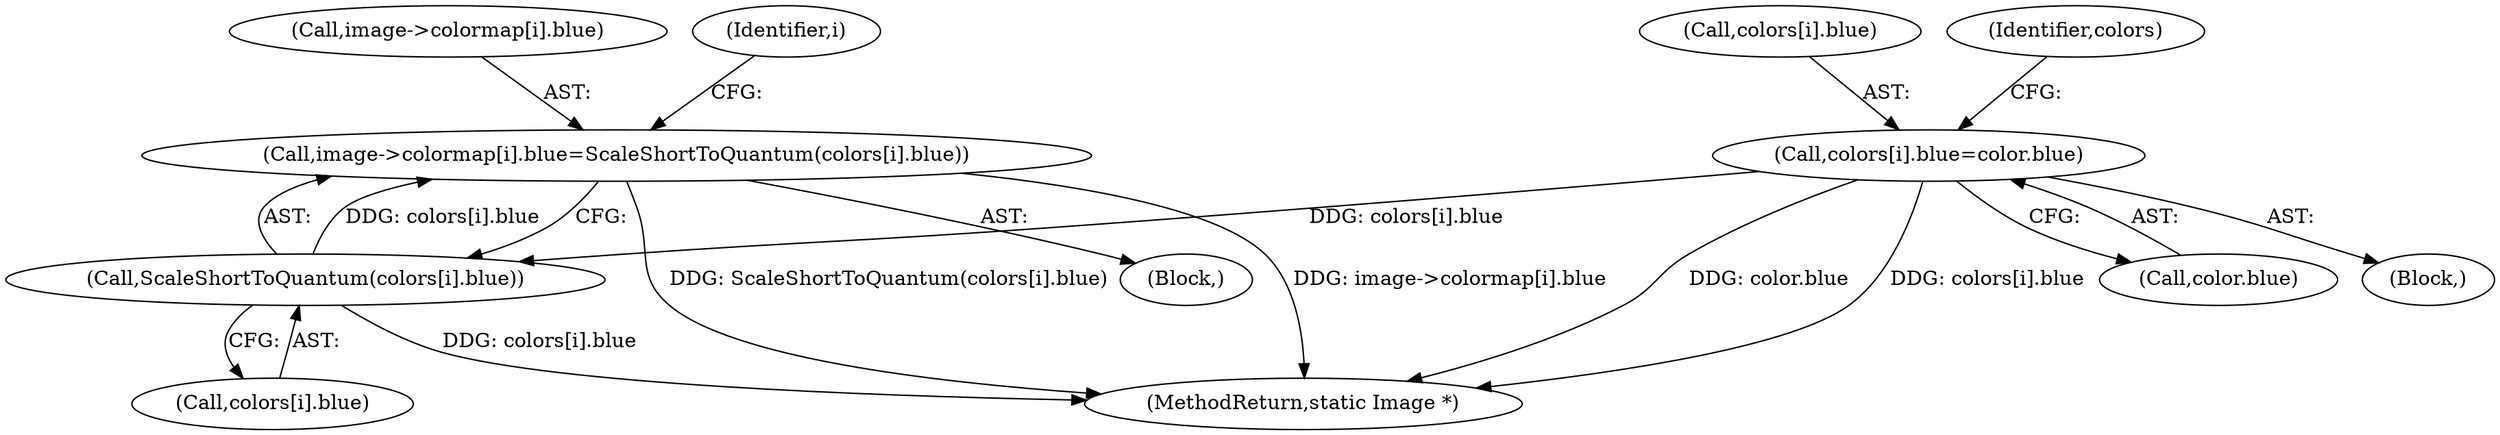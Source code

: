 digraph "0_ImageMagick6_f663dfb8431c97d95682a2b533cca1c8233d21b4@array" {
"1001677" [label="(Call,image->colormap[i].blue=ScaleShortToQuantum(colors[i].blue))"];
"1001685" [label="(Call,ScaleShortToQuantum(colors[i].blue))"];
"1000814" [label="(Call,colors[i].blue=color.blue)"];
"1001686" [label="(Call,colors[i].blue)"];
"1000815" [label="(Call,colors[i].blue)"];
"1001648" [label="(Block,)"];
"1000814" [label="(Call,colors[i].blue=color.blue)"];
"1000820" [label="(Call,color.blue)"];
"1001678" [label="(Call,image->colormap[i].blue)"];
"1000757" [label="(Block,)"];
"1001677" [label="(Call,image->colormap[i].blue=ScaleShortToQuantum(colors[i].blue))"];
"1000826" [label="(Identifier,colors)"];
"1001647" [label="(Identifier,i)"];
"1001685" [label="(Call,ScaleShortToQuantum(colors[i].blue))"];
"1001840" [label="(MethodReturn,static Image *)"];
"1001677" -> "1001648"  [label="AST: "];
"1001677" -> "1001685"  [label="CFG: "];
"1001678" -> "1001677"  [label="AST: "];
"1001685" -> "1001677"  [label="AST: "];
"1001647" -> "1001677"  [label="CFG: "];
"1001677" -> "1001840"  [label="DDG: image->colormap[i].blue"];
"1001677" -> "1001840"  [label="DDG: ScaleShortToQuantum(colors[i].blue)"];
"1001685" -> "1001677"  [label="DDG: colors[i].blue"];
"1001685" -> "1001686"  [label="CFG: "];
"1001686" -> "1001685"  [label="AST: "];
"1001685" -> "1001840"  [label="DDG: colors[i].blue"];
"1000814" -> "1001685"  [label="DDG: colors[i].blue"];
"1000814" -> "1000757"  [label="AST: "];
"1000814" -> "1000820"  [label="CFG: "];
"1000815" -> "1000814"  [label="AST: "];
"1000820" -> "1000814"  [label="AST: "];
"1000826" -> "1000814"  [label="CFG: "];
"1000814" -> "1001840"  [label="DDG: color.blue"];
"1000814" -> "1001840"  [label="DDG: colors[i].blue"];
}
